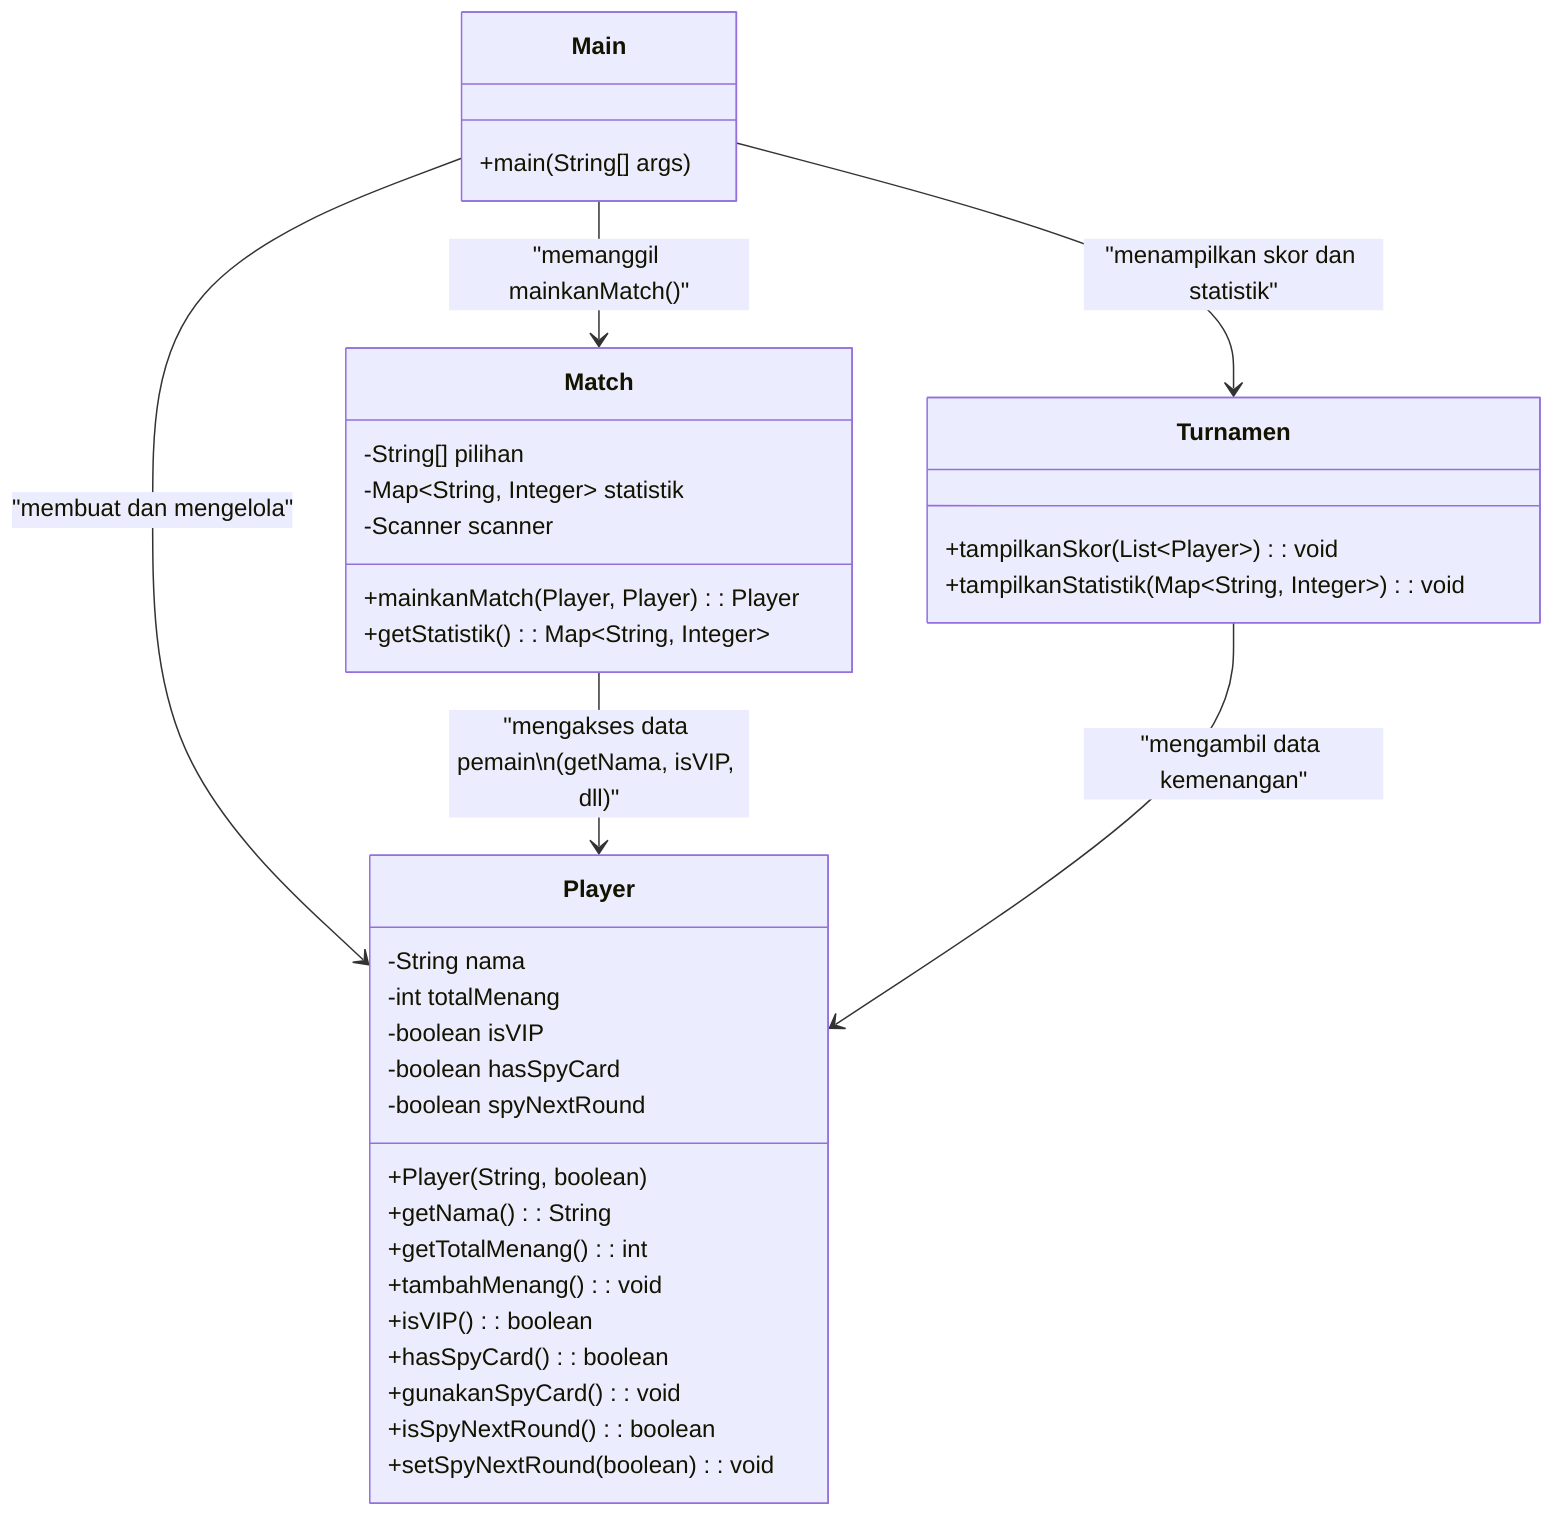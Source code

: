 classDiagram
    %% === CLASS DEFINITIONS ===

    class Main {
        +main(String[] args)
    }

    class Player {
        -String nama
        -int totalMenang
        -boolean isVIP
        -boolean hasSpyCard
        -boolean spyNextRound

        +Player(String, boolean)
        +getNama(): String
        +getTotalMenang(): int
        +tambahMenang(): void
        +isVIP(): boolean
        +hasSpyCard(): boolean
        +gunakanSpyCard(): void
        +isSpyNextRound(): boolean
        +setSpyNextRound(boolean): void
    }

    class Match {
        -String[] pilihan
        -Map~String, Integer~ statistik
        -Scanner scanner

        +mainkanMatch(Player, Player): Player
        +getStatistik(): Map~String, Integer~
    }

    class Turnamen {
        +tampilkanSkor(List~Player~): void
        +tampilkanStatistik(Map~String, Integer~): void
    }

    %% === RELATIONSHIPS ===

    Main --> Player : "membuat dan mengelola"
    Main --> Match : "memanggil mainkanMatch()"
    Main --> Turnamen : "menampilkan skor dan statistik"

    Match --> Player : "mengakses data pemain\n(getNama, isVIP, dll)"
    Turnamen --> Player : "mengambil data kemenangan"

    %% Note: Tidak ada inheritance
